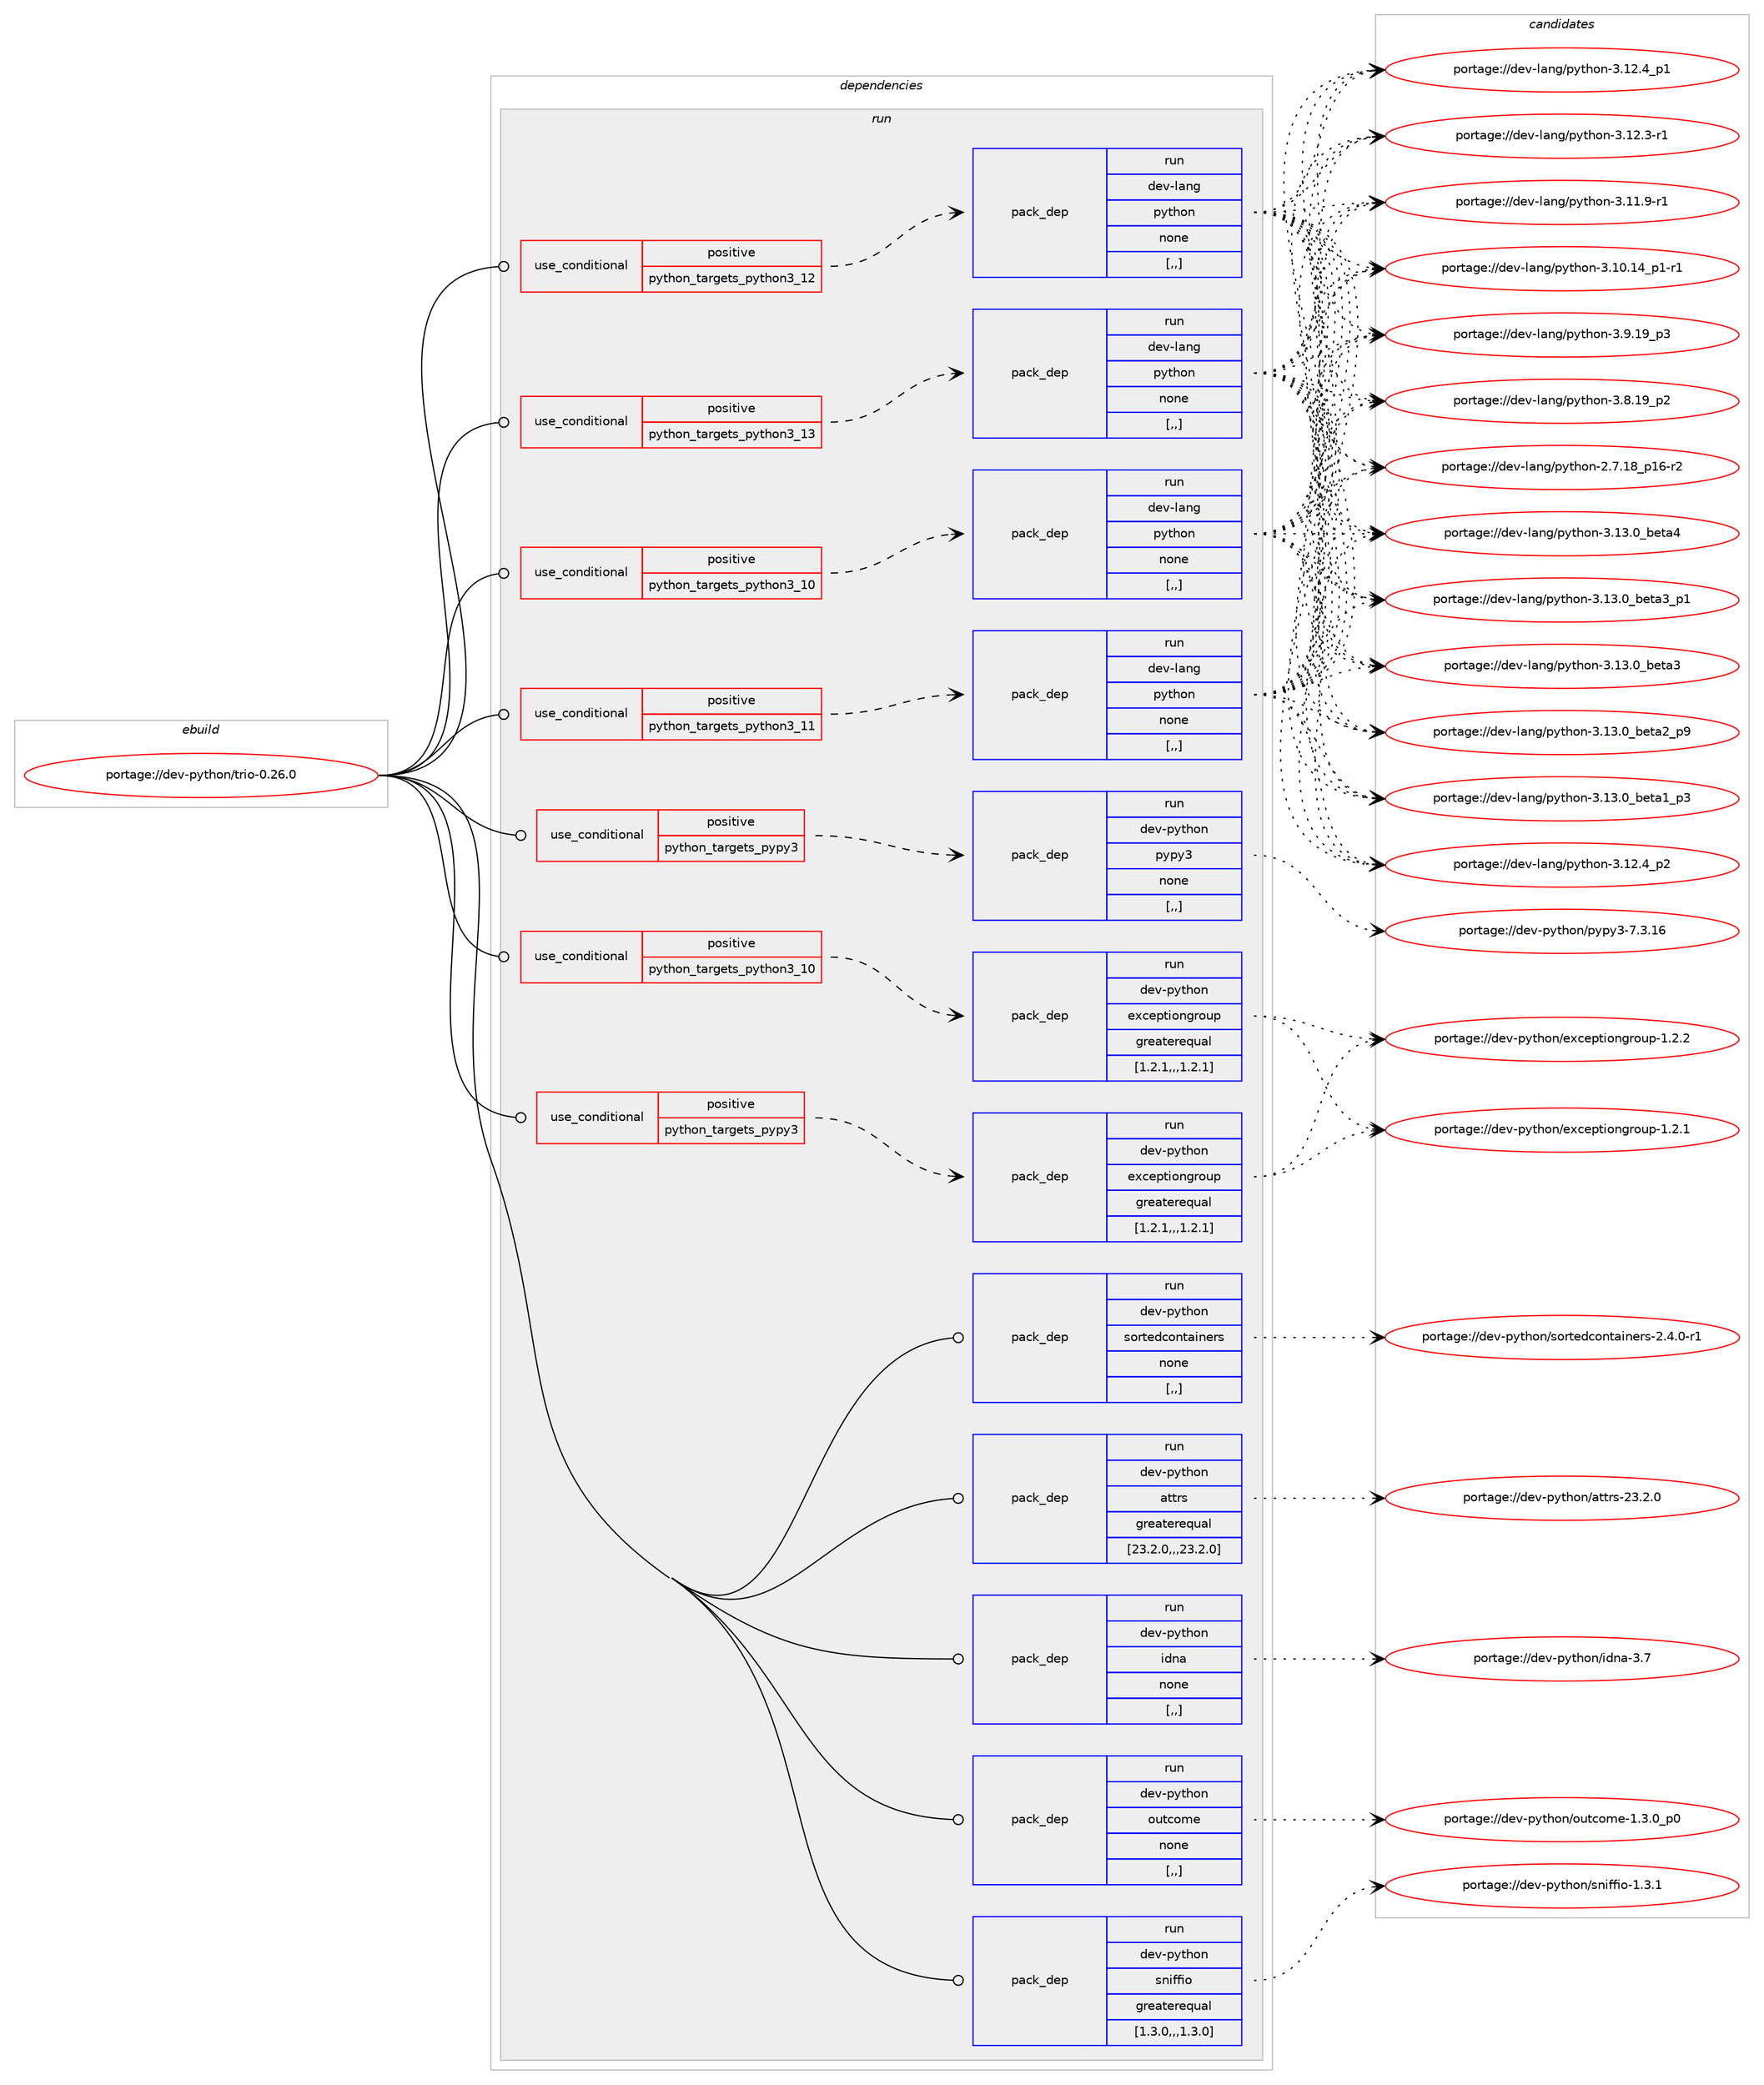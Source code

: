 digraph prolog {

# *************
# Graph options
# *************

newrank=true;
concentrate=true;
compound=true;
graph [rankdir=LR,fontname=Helvetica,fontsize=10,ranksep=1.5];#, ranksep=2.5, nodesep=0.2];
edge  [arrowhead=vee];
node  [fontname=Helvetica,fontsize=10];

# **********
# The ebuild
# **********

subgraph cluster_leftcol {
color=gray;
label=<<i>ebuild</i>>;
id [label="portage://dev-python/trio-0.26.0", color=red, width=4, href="../dev-python/trio-0.26.0.svg"];
}

# ****************
# The dependencies
# ****************

subgraph cluster_midcol {
color=gray;
label=<<i>dependencies</i>>;
subgraph cluster_compile {
fillcolor="#eeeeee";
style=filled;
label=<<i>compile</i>>;
}
subgraph cluster_compileandrun {
fillcolor="#eeeeee";
style=filled;
label=<<i>compile and run</i>>;
}
subgraph cluster_run {
fillcolor="#eeeeee";
style=filled;
label=<<i>run</i>>;
subgraph cond41028 {
dependency167142 [label=<<TABLE BORDER="0" CELLBORDER="1" CELLSPACING="0" CELLPADDING="4"><TR><TD ROWSPAN="3" CELLPADDING="10">use_conditional</TD></TR><TR><TD>positive</TD></TR><TR><TD>python_targets_pypy3</TD></TR></TABLE>>, shape=none, color=red];
subgraph pack124837 {
dependency167143 [label=<<TABLE BORDER="0" CELLBORDER="1" CELLSPACING="0" CELLPADDING="4" WIDTH="220"><TR><TD ROWSPAN="6" CELLPADDING="30">pack_dep</TD></TR><TR><TD WIDTH="110">run</TD></TR><TR><TD>dev-python</TD></TR><TR><TD>exceptiongroup</TD></TR><TR><TD>greaterequal</TD></TR><TR><TD>[1.2.1,,,1.2.1]</TD></TR></TABLE>>, shape=none, color=blue];
}
dependency167142:e -> dependency167143:w [weight=20,style="dashed",arrowhead="vee"];
}
id:e -> dependency167142:w [weight=20,style="solid",arrowhead="odot"];
subgraph cond41029 {
dependency167144 [label=<<TABLE BORDER="0" CELLBORDER="1" CELLSPACING="0" CELLPADDING="4"><TR><TD ROWSPAN="3" CELLPADDING="10">use_conditional</TD></TR><TR><TD>positive</TD></TR><TR><TD>python_targets_pypy3</TD></TR></TABLE>>, shape=none, color=red];
subgraph pack124838 {
dependency167145 [label=<<TABLE BORDER="0" CELLBORDER="1" CELLSPACING="0" CELLPADDING="4" WIDTH="220"><TR><TD ROWSPAN="6" CELLPADDING="30">pack_dep</TD></TR><TR><TD WIDTH="110">run</TD></TR><TR><TD>dev-python</TD></TR><TR><TD>pypy3</TD></TR><TR><TD>none</TD></TR><TR><TD>[,,]</TD></TR></TABLE>>, shape=none, color=blue];
}
dependency167144:e -> dependency167145:w [weight=20,style="dashed",arrowhead="vee"];
}
id:e -> dependency167144:w [weight=20,style="solid",arrowhead="odot"];
subgraph cond41030 {
dependency167146 [label=<<TABLE BORDER="0" CELLBORDER="1" CELLSPACING="0" CELLPADDING="4"><TR><TD ROWSPAN="3" CELLPADDING="10">use_conditional</TD></TR><TR><TD>positive</TD></TR><TR><TD>python_targets_python3_10</TD></TR></TABLE>>, shape=none, color=red];
subgraph pack124839 {
dependency167147 [label=<<TABLE BORDER="0" CELLBORDER="1" CELLSPACING="0" CELLPADDING="4" WIDTH="220"><TR><TD ROWSPAN="6" CELLPADDING="30">pack_dep</TD></TR><TR><TD WIDTH="110">run</TD></TR><TR><TD>dev-lang</TD></TR><TR><TD>python</TD></TR><TR><TD>none</TD></TR><TR><TD>[,,]</TD></TR></TABLE>>, shape=none, color=blue];
}
dependency167146:e -> dependency167147:w [weight=20,style="dashed",arrowhead="vee"];
}
id:e -> dependency167146:w [weight=20,style="solid",arrowhead="odot"];
subgraph cond41031 {
dependency167148 [label=<<TABLE BORDER="0" CELLBORDER="1" CELLSPACING="0" CELLPADDING="4"><TR><TD ROWSPAN="3" CELLPADDING="10">use_conditional</TD></TR><TR><TD>positive</TD></TR><TR><TD>python_targets_python3_10</TD></TR></TABLE>>, shape=none, color=red];
subgraph pack124840 {
dependency167149 [label=<<TABLE BORDER="0" CELLBORDER="1" CELLSPACING="0" CELLPADDING="4" WIDTH="220"><TR><TD ROWSPAN="6" CELLPADDING="30">pack_dep</TD></TR><TR><TD WIDTH="110">run</TD></TR><TR><TD>dev-python</TD></TR><TR><TD>exceptiongroup</TD></TR><TR><TD>greaterequal</TD></TR><TR><TD>[1.2.1,,,1.2.1]</TD></TR></TABLE>>, shape=none, color=blue];
}
dependency167148:e -> dependency167149:w [weight=20,style="dashed",arrowhead="vee"];
}
id:e -> dependency167148:w [weight=20,style="solid",arrowhead="odot"];
subgraph cond41032 {
dependency167150 [label=<<TABLE BORDER="0" CELLBORDER="1" CELLSPACING="0" CELLPADDING="4"><TR><TD ROWSPAN="3" CELLPADDING="10">use_conditional</TD></TR><TR><TD>positive</TD></TR><TR><TD>python_targets_python3_11</TD></TR></TABLE>>, shape=none, color=red];
subgraph pack124841 {
dependency167151 [label=<<TABLE BORDER="0" CELLBORDER="1" CELLSPACING="0" CELLPADDING="4" WIDTH="220"><TR><TD ROWSPAN="6" CELLPADDING="30">pack_dep</TD></TR><TR><TD WIDTH="110">run</TD></TR><TR><TD>dev-lang</TD></TR><TR><TD>python</TD></TR><TR><TD>none</TD></TR><TR><TD>[,,]</TD></TR></TABLE>>, shape=none, color=blue];
}
dependency167150:e -> dependency167151:w [weight=20,style="dashed",arrowhead="vee"];
}
id:e -> dependency167150:w [weight=20,style="solid",arrowhead="odot"];
subgraph cond41033 {
dependency167152 [label=<<TABLE BORDER="0" CELLBORDER="1" CELLSPACING="0" CELLPADDING="4"><TR><TD ROWSPAN="3" CELLPADDING="10">use_conditional</TD></TR><TR><TD>positive</TD></TR><TR><TD>python_targets_python3_12</TD></TR></TABLE>>, shape=none, color=red];
subgraph pack124842 {
dependency167153 [label=<<TABLE BORDER="0" CELLBORDER="1" CELLSPACING="0" CELLPADDING="4" WIDTH="220"><TR><TD ROWSPAN="6" CELLPADDING="30">pack_dep</TD></TR><TR><TD WIDTH="110">run</TD></TR><TR><TD>dev-lang</TD></TR><TR><TD>python</TD></TR><TR><TD>none</TD></TR><TR><TD>[,,]</TD></TR></TABLE>>, shape=none, color=blue];
}
dependency167152:e -> dependency167153:w [weight=20,style="dashed",arrowhead="vee"];
}
id:e -> dependency167152:w [weight=20,style="solid",arrowhead="odot"];
subgraph cond41034 {
dependency167154 [label=<<TABLE BORDER="0" CELLBORDER="1" CELLSPACING="0" CELLPADDING="4"><TR><TD ROWSPAN="3" CELLPADDING="10">use_conditional</TD></TR><TR><TD>positive</TD></TR><TR><TD>python_targets_python3_13</TD></TR></TABLE>>, shape=none, color=red];
subgraph pack124843 {
dependency167155 [label=<<TABLE BORDER="0" CELLBORDER="1" CELLSPACING="0" CELLPADDING="4" WIDTH="220"><TR><TD ROWSPAN="6" CELLPADDING="30">pack_dep</TD></TR><TR><TD WIDTH="110">run</TD></TR><TR><TD>dev-lang</TD></TR><TR><TD>python</TD></TR><TR><TD>none</TD></TR><TR><TD>[,,]</TD></TR></TABLE>>, shape=none, color=blue];
}
dependency167154:e -> dependency167155:w [weight=20,style="dashed",arrowhead="vee"];
}
id:e -> dependency167154:w [weight=20,style="solid",arrowhead="odot"];
subgraph pack124844 {
dependency167156 [label=<<TABLE BORDER="0" CELLBORDER="1" CELLSPACING="0" CELLPADDING="4" WIDTH="220"><TR><TD ROWSPAN="6" CELLPADDING="30">pack_dep</TD></TR><TR><TD WIDTH="110">run</TD></TR><TR><TD>dev-python</TD></TR><TR><TD>attrs</TD></TR><TR><TD>greaterequal</TD></TR><TR><TD>[23.2.0,,,23.2.0]</TD></TR></TABLE>>, shape=none, color=blue];
}
id:e -> dependency167156:w [weight=20,style="solid",arrowhead="odot"];
subgraph pack124845 {
dependency167157 [label=<<TABLE BORDER="0" CELLBORDER="1" CELLSPACING="0" CELLPADDING="4" WIDTH="220"><TR><TD ROWSPAN="6" CELLPADDING="30">pack_dep</TD></TR><TR><TD WIDTH="110">run</TD></TR><TR><TD>dev-python</TD></TR><TR><TD>idna</TD></TR><TR><TD>none</TD></TR><TR><TD>[,,]</TD></TR></TABLE>>, shape=none, color=blue];
}
id:e -> dependency167157:w [weight=20,style="solid",arrowhead="odot"];
subgraph pack124846 {
dependency167158 [label=<<TABLE BORDER="0" CELLBORDER="1" CELLSPACING="0" CELLPADDING="4" WIDTH="220"><TR><TD ROWSPAN="6" CELLPADDING="30">pack_dep</TD></TR><TR><TD WIDTH="110">run</TD></TR><TR><TD>dev-python</TD></TR><TR><TD>outcome</TD></TR><TR><TD>none</TD></TR><TR><TD>[,,]</TD></TR></TABLE>>, shape=none, color=blue];
}
id:e -> dependency167158:w [weight=20,style="solid",arrowhead="odot"];
subgraph pack124847 {
dependency167159 [label=<<TABLE BORDER="0" CELLBORDER="1" CELLSPACING="0" CELLPADDING="4" WIDTH="220"><TR><TD ROWSPAN="6" CELLPADDING="30">pack_dep</TD></TR><TR><TD WIDTH="110">run</TD></TR><TR><TD>dev-python</TD></TR><TR><TD>sniffio</TD></TR><TR><TD>greaterequal</TD></TR><TR><TD>[1.3.0,,,1.3.0]</TD></TR></TABLE>>, shape=none, color=blue];
}
id:e -> dependency167159:w [weight=20,style="solid",arrowhead="odot"];
subgraph pack124848 {
dependency167160 [label=<<TABLE BORDER="0" CELLBORDER="1" CELLSPACING="0" CELLPADDING="4" WIDTH="220"><TR><TD ROWSPAN="6" CELLPADDING="30">pack_dep</TD></TR><TR><TD WIDTH="110">run</TD></TR><TR><TD>dev-python</TD></TR><TR><TD>sortedcontainers</TD></TR><TR><TD>none</TD></TR><TR><TD>[,,]</TD></TR></TABLE>>, shape=none, color=blue];
}
id:e -> dependency167160:w [weight=20,style="solid",arrowhead="odot"];
}
}

# **************
# The candidates
# **************

subgraph cluster_choices {
rank=same;
color=gray;
label=<<i>candidates</i>>;

subgraph choice124837 {
color=black;
nodesep=1;
choice100101118451121211161041111104710112099101112116105111110103114111117112454946504650 [label="portage://dev-python/exceptiongroup-1.2.2", color=red, width=4,href="../dev-python/exceptiongroup-1.2.2.svg"];
choice100101118451121211161041111104710112099101112116105111110103114111117112454946504649 [label="portage://dev-python/exceptiongroup-1.2.1", color=red, width=4,href="../dev-python/exceptiongroup-1.2.1.svg"];
dependency167143:e -> choice100101118451121211161041111104710112099101112116105111110103114111117112454946504650:w [style=dotted,weight="100"];
dependency167143:e -> choice100101118451121211161041111104710112099101112116105111110103114111117112454946504649:w [style=dotted,weight="100"];
}
subgraph choice124838 {
color=black;
nodesep=1;
choice10010111845112121116104111110471121211121215145554651464954 [label="portage://dev-python/pypy3-7.3.16", color=red, width=4,href="../dev-python/pypy3-7.3.16.svg"];
dependency167145:e -> choice10010111845112121116104111110471121211121215145554651464954:w [style=dotted,weight="100"];
}
subgraph choice124839 {
color=black;
nodesep=1;
choice1001011184510897110103471121211161041111104551464951464895981011169752 [label="portage://dev-lang/python-3.13.0_beta4", color=red, width=4,href="../dev-lang/python-3.13.0_beta4.svg"];
choice10010111845108971101034711212111610411111045514649514648959810111697519511249 [label="portage://dev-lang/python-3.13.0_beta3_p1", color=red, width=4,href="../dev-lang/python-3.13.0_beta3_p1.svg"];
choice1001011184510897110103471121211161041111104551464951464895981011169751 [label="portage://dev-lang/python-3.13.0_beta3", color=red, width=4,href="../dev-lang/python-3.13.0_beta3.svg"];
choice10010111845108971101034711212111610411111045514649514648959810111697509511257 [label="portage://dev-lang/python-3.13.0_beta2_p9", color=red, width=4,href="../dev-lang/python-3.13.0_beta2_p9.svg"];
choice10010111845108971101034711212111610411111045514649514648959810111697499511251 [label="portage://dev-lang/python-3.13.0_beta1_p3", color=red, width=4,href="../dev-lang/python-3.13.0_beta1_p3.svg"];
choice100101118451089711010347112121116104111110455146495046529511250 [label="portage://dev-lang/python-3.12.4_p2", color=red, width=4,href="../dev-lang/python-3.12.4_p2.svg"];
choice100101118451089711010347112121116104111110455146495046529511249 [label="portage://dev-lang/python-3.12.4_p1", color=red, width=4,href="../dev-lang/python-3.12.4_p1.svg"];
choice100101118451089711010347112121116104111110455146495046514511449 [label="portage://dev-lang/python-3.12.3-r1", color=red, width=4,href="../dev-lang/python-3.12.3-r1.svg"];
choice100101118451089711010347112121116104111110455146494946574511449 [label="portage://dev-lang/python-3.11.9-r1", color=red, width=4,href="../dev-lang/python-3.11.9-r1.svg"];
choice100101118451089711010347112121116104111110455146494846495295112494511449 [label="portage://dev-lang/python-3.10.14_p1-r1", color=red, width=4,href="../dev-lang/python-3.10.14_p1-r1.svg"];
choice100101118451089711010347112121116104111110455146574649579511251 [label="portage://dev-lang/python-3.9.19_p3", color=red, width=4,href="../dev-lang/python-3.9.19_p3.svg"];
choice100101118451089711010347112121116104111110455146564649579511250 [label="portage://dev-lang/python-3.8.19_p2", color=red, width=4,href="../dev-lang/python-3.8.19_p2.svg"];
choice100101118451089711010347112121116104111110455046554649569511249544511450 [label="portage://dev-lang/python-2.7.18_p16-r2", color=red, width=4,href="../dev-lang/python-2.7.18_p16-r2.svg"];
dependency167147:e -> choice1001011184510897110103471121211161041111104551464951464895981011169752:w [style=dotted,weight="100"];
dependency167147:e -> choice10010111845108971101034711212111610411111045514649514648959810111697519511249:w [style=dotted,weight="100"];
dependency167147:e -> choice1001011184510897110103471121211161041111104551464951464895981011169751:w [style=dotted,weight="100"];
dependency167147:e -> choice10010111845108971101034711212111610411111045514649514648959810111697509511257:w [style=dotted,weight="100"];
dependency167147:e -> choice10010111845108971101034711212111610411111045514649514648959810111697499511251:w [style=dotted,weight="100"];
dependency167147:e -> choice100101118451089711010347112121116104111110455146495046529511250:w [style=dotted,weight="100"];
dependency167147:e -> choice100101118451089711010347112121116104111110455146495046529511249:w [style=dotted,weight="100"];
dependency167147:e -> choice100101118451089711010347112121116104111110455146495046514511449:w [style=dotted,weight="100"];
dependency167147:e -> choice100101118451089711010347112121116104111110455146494946574511449:w [style=dotted,weight="100"];
dependency167147:e -> choice100101118451089711010347112121116104111110455146494846495295112494511449:w [style=dotted,weight="100"];
dependency167147:e -> choice100101118451089711010347112121116104111110455146574649579511251:w [style=dotted,weight="100"];
dependency167147:e -> choice100101118451089711010347112121116104111110455146564649579511250:w [style=dotted,weight="100"];
dependency167147:e -> choice100101118451089711010347112121116104111110455046554649569511249544511450:w [style=dotted,weight="100"];
}
subgraph choice124840 {
color=black;
nodesep=1;
choice100101118451121211161041111104710112099101112116105111110103114111117112454946504650 [label="portage://dev-python/exceptiongroup-1.2.2", color=red, width=4,href="../dev-python/exceptiongroup-1.2.2.svg"];
choice100101118451121211161041111104710112099101112116105111110103114111117112454946504649 [label="portage://dev-python/exceptiongroup-1.2.1", color=red, width=4,href="../dev-python/exceptiongroup-1.2.1.svg"];
dependency167149:e -> choice100101118451121211161041111104710112099101112116105111110103114111117112454946504650:w [style=dotted,weight="100"];
dependency167149:e -> choice100101118451121211161041111104710112099101112116105111110103114111117112454946504649:w [style=dotted,weight="100"];
}
subgraph choice124841 {
color=black;
nodesep=1;
choice1001011184510897110103471121211161041111104551464951464895981011169752 [label="portage://dev-lang/python-3.13.0_beta4", color=red, width=4,href="../dev-lang/python-3.13.0_beta4.svg"];
choice10010111845108971101034711212111610411111045514649514648959810111697519511249 [label="portage://dev-lang/python-3.13.0_beta3_p1", color=red, width=4,href="../dev-lang/python-3.13.0_beta3_p1.svg"];
choice1001011184510897110103471121211161041111104551464951464895981011169751 [label="portage://dev-lang/python-3.13.0_beta3", color=red, width=4,href="../dev-lang/python-3.13.0_beta3.svg"];
choice10010111845108971101034711212111610411111045514649514648959810111697509511257 [label="portage://dev-lang/python-3.13.0_beta2_p9", color=red, width=4,href="../dev-lang/python-3.13.0_beta2_p9.svg"];
choice10010111845108971101034711212111610411111045514649514648959810111697499511251 [label="portage://dev-lang/python-3.13.0_beta1_p3", color=red, width=4,href="../dev-lang/python-3.13.0_beta1_p3.svg"];
choice100101118451089711010347112121116104111110455146495046529511250 [label="portage://dev-lang/python-3.12.4_p2", color=red, width=4,href="../dev-lang/python-3.12.4_p2.svg"];
choice100101118451089711010347112121116104111110455146495046529511249 [label="portage://dev-lang/python-3.12.4_p1", color=red, width=4,href="../dev-lang/python-3.12.4_p1.svg"];
choice100101118451089711010347112121116104111110455146495046514511449 [label="portage://dev-lang/python-3.12.3-r1", color=red, width=4,href="../dev-lang/python-3.12.3-r1.svg"];
choice100101118451089711010347112121116104111110455146494946574511449 [label="portage://dev-lang/python-3.11.9-r1", color=red, width=4,href="../dev-lang/python-3.11.9-r1.svg"];
choice100101118451089711010347112121116104111110455146494846495295112494511449 [label="portage://dev-lang/python-3.10.14_p1-r1", color=red, width=4,href="../dev-lang/python-3.10.14_p1-r1.svg"];
choice100101118451089711010347112121116104111110455146574649579511251 [label="portage://dev-lang/python-3.9.19_p3", color=red, width=4,href="../dev-lang/python-3.9.19_p3.svg"];
choice100101118451089711010347112121116104111110455146564649579511250 [label="portage://dev-lang/python-3.8.19_p2", color=red, width=4,href="../dev-lang/python-3.8.19_p2.svg"];
choice100101118451089711010347112121116104111110455046554649569511249544511450 [label="portage://dev-lang/python-2.7.18_p16-r2", color=red, width=4,href="../dev-lang/python-2.7.18_p16-r2.svg"];
dependency167151:e -> choice1001011184510897110103471121211161041111104551464951464895981011169752:w [style=dotted,weight="100"];
dependency167151:e -> choice10010111845108971101034711212111610411111045514649514648959810111697519511249:w [style=dotted,weight="100"];
dependency167151:e -> choice1001011184510897110103471121211161041111104551464951464895981011169751:w [style=dotted,weight="100"];
dependency167151:e -> choice10010111845108971101034711212111610411111045514649514648959810111697509511257:w [style=dotted,weight="100"];
dependency167151:e -> choice10010111845108971101034711212111610411111045514649514648959810111697499511251:w [style=dotted,weight="100"];
dependency167151:e -> choice100101118451089711010347112121116104111110455146495046529511250:w [style=dotted,weight="100"];
dependency167151:e -> choice100101118451089711010347112121116104111110455146495046529511249:w [style=dotted,weight="100"];
dependency167151:e -> choice100101118451089711010347112121116104111110455146495046514511449:w [style=dotted,weight="100"];
dependency167151:e -> choice100101118451089711010347112121116104111110455146494946574511449:w [style=dotted,weight="100"];
dependency167151:e -> choice100101118451089711010347112121116104111110455146494846495295112494511449:w [style=dotted,weight="100"];
dependency167151:e -> choice100101118451089711010347112121116104111110455146574649579511251:w [style=dotted,weight="100"];
dependency167151:e -> choice100101118451089711010347112121116104111110455146564649579511250:w [style=dotted,weight="100"];
dependency167151:e -> choice100101118451089711010347112121116104111110455046554649569511249544511450:w [style=dotted,weight="100"];
}
subgraph choice124842 {
color=black;
nodesep=1;
choice1001011184510897110103471121211161041111104551464951464895981011169752 [label="portage://dev-lang/python-3.13.0_beta4", color=red, width=4,href="../dev-lang/python-3.13.0_beta4.svg"];
choice10010111845108971101034711212111610411111045514649514648959810111697519511249 [label="portage://dev-lang/python-3.13.0_beta3_p1", color=red, width=4,href="../dev-lang/python-3.13.0_beta3_p1.svg"];
choice1001011184510897110103471121211161041111104551464951464895981011169751 [label="portage://dev-lang/python-3.13.0_beta3", color=red, width=4,href="../dev-lang/python-3.13.0_beta3.svg"];
choice10010111845108971101034711212111610411111045514649514648959810111697509511257 [label="portage://dev-lang/python-3.13.0_beta2_p9", color=red, width=4,href="../dev-lang/python-3.13.0_beta2_p9.svg"];
choice10010111845108971101034711212111610411111045514649514648959810111697499511251 [label="portage://dev-lang/python-3.13.0_beta1_p3", color=red, width=4,href="../dev-lang/python-3.13.0_beta1_p3.svg"];
choice100101118451089711010347112121116104111110455146495046529511250 [label="portage://dev-lang/python-3.12.4_p2", color=red, width=4,href="../dev-lang/python-3.12.4_p2.svg"];
choice100101118451089711010347112121116104111110455146495046529511249 [label="portage://dev-lang/python-3.12.4_p1", color=red, width=4,href="../dev-lang/python-3.12.4_p1.svg"];
choice100101118451089711010347112121116104111110455146495046514511449 [label="portage://dev-lang/python-3.12.3-r1", color=red, width=4,href="../dev-lang/python-3.12.3-r1.svg"];
choice100101118451089711010347112121116104111110455146494946574511449 [label="portage://dev-lang/python-3.11.9-r1", color=red, width=4,href="../dev-lang/python-3.11.9-r1.svg"];
choice100101118451089711010347112121116104111110455146494846495295112494511449 [label="portage://dev-lang/python-3.10.14_p1-r1", color=red, width=4,href="../dev-lang/python-3.10.14_p1-r1.svg"];
choice100101118451089711010347112121116104111110455146574649579511251 [label="portage://dev-lang/python-3.9.19_p3", color=red, width=4,href="../dev-lang/python-3.9.19_p3.svg"];
choice100101118451089711010347112121116104111110455146564649579511250 [label="portage://dev-lang/python-3.8.19_p2", color=red, width=4,href="../dev-lang/python-3.8.19_p2.svg"];
choice100101118451089711010347112121116104111110455046554649569511249544511450 [label="portage://dev-lang/python-2.7.18_p16-r2", color=red, width=4,href="../dev-lang/python-2.7.18_p16-r2.svg"];
dependency167153:e -> choice1001011184510897110103471121211161041111104551464951464895981011169752:w [style=dotted,weight="100"];
dependency167153:e -> choice10010111845108971101034711212111610411111045514649514648959810111697519511249:w [style=dotted,weight="100"];
dependency167153:e -> choice1001011184510897110103471121211161041111104551464951464895981011169751:w [style=dotted,weight="100"];
dependency167153:e -> choice10010111845108971101034711212111610411111045514649514648959810111697509511257:w [style=dotted,weight="100"];
dependency167153:e -> choice10010111845108971101034711212111610411111045514649514648959810111697499511251:w [style=dotted,weight="100"];
dependency167153:e -> choice100101118451089711010347112121116104111110455146495046529511250:w [style=dotted,weight="100"];
dependency167153:e -> choice100101118451089711010347112121116104111110455146495046529511249:w [style=dotted,weight="100"];
dependency167153:e -> choice100101118451089711010347112121116104111110455146495046514511449:w [style=dotted,weight="100"];
dependency167153:e -> choice100101118451089711010347112121116104111110455146494946574511449:w [style=dotted,weight="100"];
dependency167153:e -> choice100101118451089711010347112121116104111110455146494846495295112494511449:w [style=dotted,weight="100"];
dependency167153:e -> choice100101118451089711010347112121116104111110455146574649579511251:w [style=dotted,weight="100"];
dependency167153:e -> choice100101118451089711010347112121116104111110455146564649579511250:w [style=dotted,weight="100"];
dependency167153:e -> choice100101118451089711010347112121116104111110455046554649569511249544511450:w [style=dotted,weight="100"];
}
subgraph choice124843 {
color=black;
nodesep=1;
choice1001011184510897110103471121211161041111104551464951464895981011169752 [label="portage://dev-lang/python-3.13.0_beta4", color=red, width=4,href="../dev-lang/python-3.13.0_beta4.svg"];
choice10010111845108971101034711212111610411111045514649514648959810111697519511249 [label="portage://dev-lang/python-3.13.0_beta3_p1", color=red, width=4,href="../dev-lang/python-3.13.0_beta3_p1.svg"];
choice1001011184510897110103471121211161041111104551464951464895981011169751 [label="portage://dev-lang/python-3.13.0_beta3", color=red, width=4,href="../dev-lang/python-3.13.0_beta3.svg"];
choice10010111845108971101034711212111610411111045514649514648959810111697509511257 [label="portage://dev-lang/python-3.13.0_beta2_p9", color=red, width=4,href="../dev-lang/python-3.13.0_beta2_p9.svg"];
choice10010111845108971101034711212111610411111045514649514648959810111697499511251 [label="portage://dev-lang/python-3.13.0_beta1_p3", color=red, width=4,href="../dev-lang/python-3.13.0_beta1_p3.svg"];
choice100101118451089711010347112121116104111110455146495046529511250 [label="portage://dev-lang/python-3.12.4_p2", color=red, width=4,href="../dev-lang/python-3.12.4_p2.svg"];
choice100101118451089711010347112121116104111110455146495046529511249 [label="portage://dev-lang/python-3.12.4_p1", color=red, width=4,href="../dev-lang/python-3.12.4_p1.svg"];
choice100101118451089711010347112121116104111110455146495046514511449 [label="portage://dev-lang/python-3.12.3-r1", color=red, width=4,href="../dev-lang/python-3.12.3-r1.svg"];
choice100101118451089711010347112121116104111110455146494946574511449 [label="portage://dev-lang/python-3.11.9-r1", color=red, width=4,href="../dev-lang/python-3.11.9-r1.svg"];
choice100101118451089711010347112121116104111110455146494846495295112494511449 [label="portage://dev-lang/python-3.10.14_p1-r1", color=red, width=4,href="../dev-lang/python-3.10.14_p1-r1.svg"];
choice100101118451089711010347112121116104111110455146574649579511251 [label="portage://dev-lang/python-3.9.19_p3", color=red, width=4,href="../dev-lang/python-3.9.19_p3.svg"];
choice100101118451089711010347112121116104111110455146564649579511250 [label="portage://dev-lang/python-3.8.19_p2", color=red, width=4,href="../dev-lang/python-3.8.19_p2.svg"];
choice100101118451089711010347112121116104111110455046554649569511249544511450 [label="portage://dev-lang/python-2.7.18_p16-r2", color=red, width=4,href="../dev-lang/python-2.7.18_p16-r2.svg"];
dependency167155:e -> choice1001011184510897110103471121211161041111104551464951464895981011169752:w [style=dotted,weight="100"];
dependency167155:e -> choice10010111845108971101034711212111610411111045514649514648959810111697519511249:w [style=dotted,weight="100"];
dependency167155:e -> choice1001011184510897110103471121211161041111104551464951464895981011169751:w [style=dotted,weight="100"];
dependency167155:e -> choice10010111845108971101034711212111610411111045514649514648959810111697509511257:w [style=dotted,weight="100"];
dependency167155:e -> choice10010111845108971101034711212111610411111045514649514648959810111697499511251:w [style=dotted,weight="100"];
dependency167155:e -> choice100101118451089711010347112121116104111110455146495046529511250:w [style=dotted,weight="100"];
dependency167155:e -> choice100101118451089711010347112121116104111110455146495046529511249:w [style=dotted,weight="100"];
dependency167155:e -> choice100101118451089711010347112121116104111110455146495046514511449:w [style=dotted,weight="100"];
dependency167155:e -> choice100101118451089711010347112121116104111110455146494946574511449:w [style=dotted,weight="100"];
dependency167155:e -> choice100101118451089711010347112121116104111110455146494846495295112494511449:w [style=dotted,weight="100"];
dependency167155:e -> choice100101118451089711010347112121116104111110455146574649579511251:w [style=dotted,weight="100"];
dependency167155:e -> choice100101118451089711010347112121116104111110455146564649579511250:w [style=dotted,weight="100"];
dependency167155:e -> choice100101118451089711010347112121116104111110455046554649569511249544511450:w [style=dotted,weight="100"];
}
subgraph choice124844 {
color=black;
nodesep=1;
choice10010111845112121116104111110479711611611411545505146504648 [label="portage://dev-python/attrs-23.2.0", color=red, width=4,href="../dev-python/attrs-23.2.0.svg"];
dependency167156:e -> choice10010111845112121116104111110479711611611411545505146504648:w [style=dotted,weight="100"];
}
subgraph choice124845 {
color=black;
nodesep=1;
choice10010111845112121116104111110471051001109745514655 [label="portage://dev-python/idna-3.7", color=red, width=4,href="../dev-python/idna-3.7.svg"];
dependency167157:e -> choice10010111845112121116104111110471051001109745514655:w [style=dotted,weight="100"];
}
subgraph choice124846 {
color=black;
nodesep=1;
choice1001011184511212111610411111047111117116991111091014549465146489511248 [label="portage://dev-python/outcome-1.3.0_p0", color=red, width=4,href="../dev-python/outcome-1.3.0_p0.svg"];
dependency167158:e -> choice1001011184511212111610411111047111117116991111091014549465146489511248:w [style=dotted,weight="100"];
}
subgraph choice124847 {
color=black;
nodesep=1;
choice1001011184511212111610411111047115110105102102105111454946514649 [label="portage://dev-python/sniffio-1.3.1", color=red, width=4,href="../dev-python/sniffio-1.3.1.svg"];
dependency167159:e -> choice1001011184511212111610411111047115110105102102105111454946514649:w [style=dotted,weight="100"];
}
subgraph choice124848 {
color=black;
nodesep=1;
choice100101118451121211161041111104711511111411610110099111110116971051101011141154550465246484511449 [label="portage://dev-python/sortedcontainers-2.4.0-r1", color=red, width=4,href="../dev-python/sortedcontainers-2.4.0-r1.svg"];
dependency167160:e -> choice100101118451121211161041111104711511111411610110099111110116971051101011141154550465246484511449:w [style=dotted,weight="100"];
}
}

}
